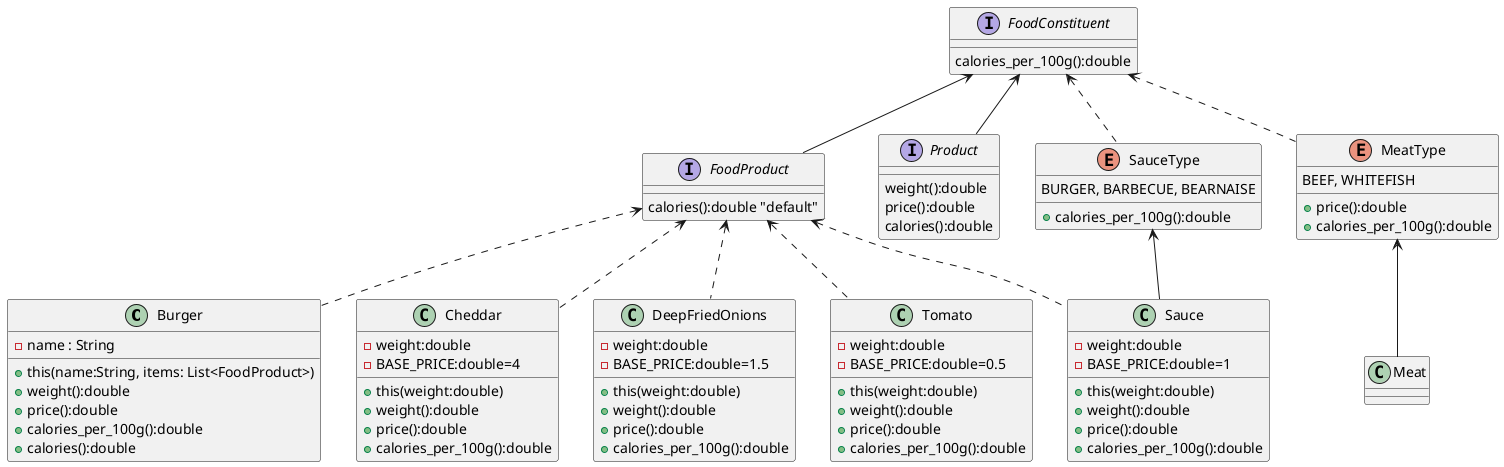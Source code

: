@startuml

class Burger
class Cheddar
class DeepFriedOnions
class Meat
class Sauce
class Tomato

interface FoodConstituent
interface FoodProduct
interface Product

enum MeatType
enum SauceType

 FoodConstituent <-- FoodProduct
 FoodConstituent <-- Product
 FoodProduct <.. Tomato
 FoodProduct <.. Burger
 FoodProduct <.. DeepFriedOnions
 FoodProduct <.. Cheddar
 FoodProduct <.. Sauce
 SauceType <-- Sauce
 MeatType <-- Meat
 FoodConstituent <.. SauceType
 FoodConstituent <.. MeatType




interface Product{
 weight():double
 price():double
 calories():double
}

interface FoodProduct{
 calories():double "default"
}

interface FoodConstituent{
 calories_per_100g():double
}

class Burger{
 -name : String
 +this(name:String, items: List<FoodProduct>)
 +weight():double
 +price():double
 +calories_per_100g():double
 +calories():double
}

class Tomato{
 -weight:double
 -BASE_PRICE:double=0.5
 +this(weight:double)
 +weight():double
 +price():double
 +calories_per_100g():double
}

class DeepFriedOnions{
 -weight:double
 -BASE_PRICE:double=1.5
 +this(weight:double)
 +weight():double
 +price():double
 +calories_per_100g():double
}

class Cheddar{
 -weight:double
 -BASE_PRICE:double=4
 +this(weight:double)
 +weight():double
 +price():double
 +calories_per_100g():double
}

class Sauce{
 -weight:double
 -BASE_PRICE:double=1
 +this(weight:double)
 +weight():double
 +price():double
 +calories_per_100g():double
}

enum SauceType{
 BURGER, BARBECUE, BEARNAISE
 +calories_per_100g():double
}

enum MeatType{
 BEEF, WHITEFISH
 +price():double
 +calories_per_100g():double
}

@enduml